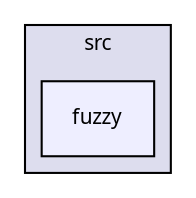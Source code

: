 digraph "D:/dev/prj/yaflengine/src/fuzzy" {
  compound=true
  node [ fontsize="10", fontname="FreeSans.ttf"];
  edge [ labelfontsize="10", labelfontname="FreeSans.ttf"];
  subgraph clusterdir_cef700b09bfd17b888ee761eabfccc88 {
    graph [ bgcolor="#ddddee", pencolor="black", label="src" fontname="FreeSans.ttf", fontsize="10", URL="dir_cef700b09bfd17b888ee761eabfccc88.html"]
  dir_085c912ccd85b305ed86906ef370ec76 [shape=box, label="fuzzy", style="filled", fillcolor="#eeeeff", pencolor="black", URL="dir_085c912ccd85b305ed86906ef370ec76.html"];
  }
}
